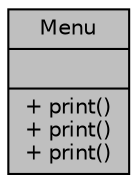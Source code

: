 digraph "Menu"
{
  edge [fontname="Helvetica",fontsize="10",labelfontname="Helvetica",labelfontsize="10"];
  node [fontname="Helvetica",fontsize="10",shape=record];
  Node1 [label="{Menu\n||+ print()\l+ print()\l+ print()\l}",height=0.2,width=0.4,color="black", fillcolor="grey75", style="filled", fontcolor="black"];
}
